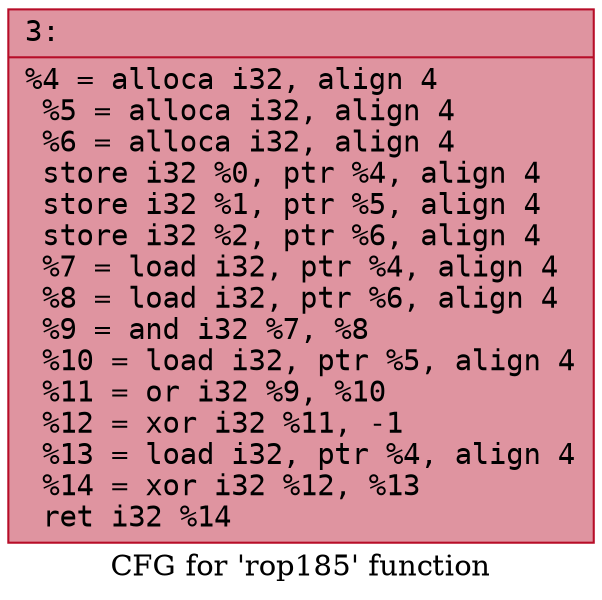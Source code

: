 digraph "CFG for 'rop185' function" {
	label="CFG for 'rop185' function";

	Node0x6000015c18b0 [shape=record,color="#b70d28ff", style=filled, fillcolor="#b70d2870" fontname="Courier",label="{3:\l|  %4 = alloca i32, align 4\l  %5 = alloca i32, align 4\l  %6 = alloca i32, align 4\l  store i32 %0, ptr %4, align 4\l  store i32 %1, ptr %5, align 4\l  store i32 %2, ptr %6, align 4\l  %7 = load i32, ptr %4, align 4\l  %8 = load i32, ptr %6, align 4\l  %9 = and i32 %7, %8\l  %10 = load i32, ptr %5, align 4\l  %11 = or i32 %9, %10\l  %12 = xor i32 %11, -1\l  %13 = load i32, ptr %4, align 4\l  %14 = xor i32 %12, %13\l  ret i32 %14\l}"];
}
